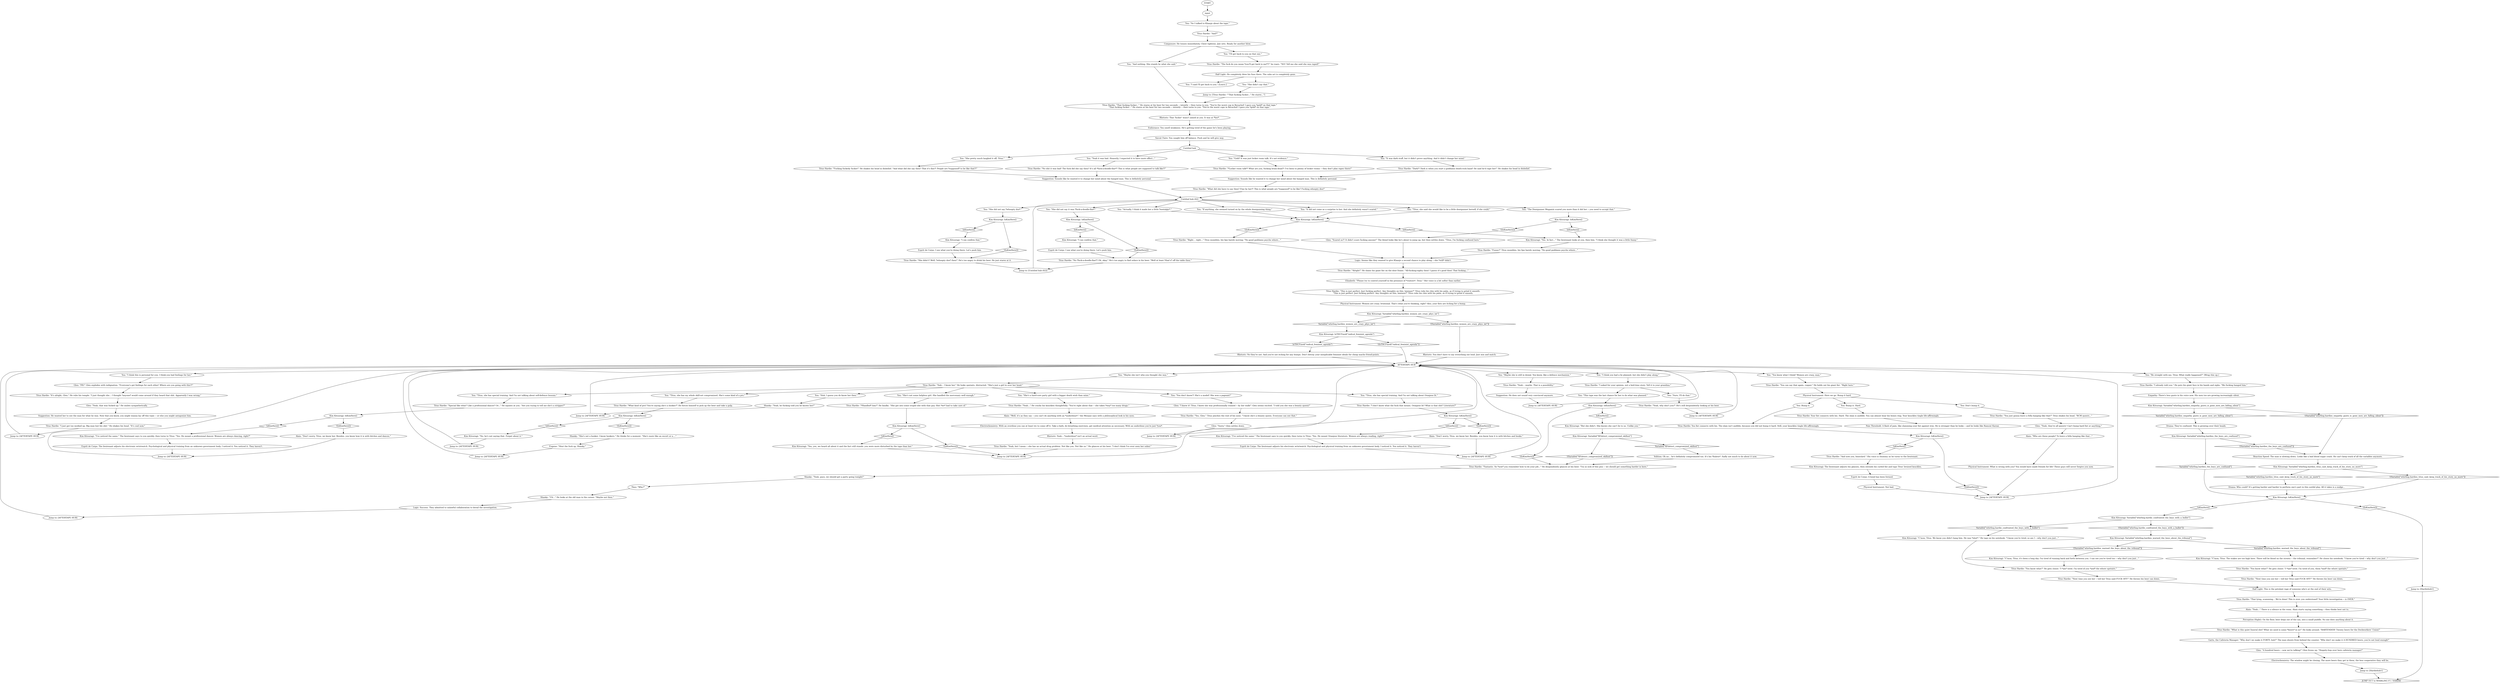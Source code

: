 # WHIRLING F1 / HARDIE AFTER TALKING TO KLAASJE
# * Back from Klaasje.
#* Get the doorgunner mixtape
# ==================================================
digraph G {
	  0 [label="START"];
	  1 [label="input"];
	  2 [label="Titus Hardie: \"Dark?! Dark is when you start a goddamn death-rock band! He said he'd rape her!\" He shakes his head in disbelief."];
	  3 [label="Titus Hardie: \"No shit it was bad! The fuck did she say then? It's all *fuck-a-doodle-fine*? This is what people are supposed to talk like?!\""];
	  4 [label="Esprit de Corps: I see what you're doing there. Let's push him."];
	  5 [label="Jump to: [Untitled hub (02)]"];
	  6 [label="Titus Hardie: \"You can say that again, copper.\" He holds out his giant fist. \"Right here.\""];
	  7 [label="Kim Kitsuragi: IsTHCFixed(\"radical_feminist_agenda\")"];
	  8 [label="IsTHCFixed(\"radical_feminist_agenda\")", shape=diamond];
	  9 [label="!(IsTHCFixed(\"radical_feminist_agenda\"))", shape=diamond];
	  10 [label="Kim Kitsuragi: Variable[\"whirling.hardies_women_are_crazy_phys_int\"]"];
	  11 [label="Variable[\"whirling.hardies_women_are_crazy_phys_int\"]", shape=diamond];
	  12 [label="!(Variable[\"whirling.hardies_women_are_crazy_phys_int\"])", shape=diamond];
	  13 [label="You: \"Sure, I'll do that.\""];
	  14 [label="Theo: \"Why?\""];
	  15 [label="Jump to: [AFTERTAPE HUB]"];
	  16 [label="Esprit de Corps: The lieutenant adjusts his electronic wristwatch. Psychological and physical training from an unknown government body. I noticed it. You noticed it. They haven't."];
	  17 [label="Jump to: [AFTERTAPE HUB]"];
	  18 [label="You: \"So I talked to Klaasje about the tape.\""];
	  19 [label="Kim Kitsuragi: IsKimHere()"];
	  20 [label="IsKimHere()", shape=diamond];
	  21 [label="!(IsKimHere())", shape=diamond];
	  22 [label="Esprit de Corps: I see what you're doing there. Let's push him."];
	  23 [label="Glen: \"Scared us?! It didn't scare fucking anyone!\" The blond looks like he's about to jump up, but then settles down. \"Titus, I'm fucking confused here.\""];
	  24 [label="You: \"Titus, she has my whole skill-set compromised. She's some kind of a pro.\""];
	  25 [label="Glen: \"A hundred beers -- now we're talking!\" Glen livens up. \"Hoppity-hop over here cafeteria manager!\""];
	  26 [label="Kim Kitsuragi: \"I can confirm that.\""];
	  27 [label="You: Don't bump it."];
	  28 [label="Titus Hardie: \"I already told you.\" He puts his giant face in his hands and sighs. \"We fucking hanged him.\""];
	  29 [label="You: \"Huh, I guess you do know her then.\""];
	  30 [label="Jump to: [AFTERTAPE HUB]"];
	  31 [label="Titus Hardie: \"*Handled* him?\" He baulks. \"She got into some stupid shit with that guy. Shit *we* had to take care of.\""];
	  32 [label="Kim Kitsuragi: IsKimHere()"];
	  33 [label="IsKimHere()", shape=diamond];
	  34 [label="!(IsKimHere())", shape=diamond];
	  35 [label="Kim Kitsuragi: \"C'mon, Titus. We know you didn't hang him. He was *shot*.\" He taps on his notebook. \"I know you're tired; so am I -- why don't you just...\""];
	  36 [label="You: \"She pretty much laughed it off, Titus.\""];
	  37 [label="Titus Hardie: \"Fucking fuckedy fucker!\" He shakes his head in disbelief. \"And what did she say then? That it's fine?! People are *supposed* to be like that?!\""];
	  38 [label="You: \"She did not say *whoopty doo*.\""];
	  39 [label="Titus Hardie: \"No *fuck-a-doodle-fine*? Oh, okay.\" He's too angry to find solace in his beer. \"Well at least *that's* off the table then.\""];
	  40 [label="Kim Kitsuragi: IsKimHere()"];
	  41 [label="IsKimHere()", shape=diamond];
	  42 [label="!(IsKimHere())", shape=diamond];
	  43 [label="Alain: \"Who are these people? To leave a fella hanging like that...\""];
	  44 [label="Savoir Faire: You caught him off balance. Push and he will give way."];
	  45 [label="Titus Hardie: \"Yeah, why don't you?\" He's still despondently looking at his beer."];
	  46 [label="Shanky: \"Yeah, guys, we should get a party going tonight!\""];
	  47 [label="Kim Kitsuragi: IsKimHere()"];
	  48 [label="IsKimHere()", shape=diamond];
	  49 [label="!(IsKimHere())", shape=diamond];
	  50 [label="Jump to: [Hardiehub1]"];
	  51 [label="You: \"It did not come as a surprise to her. And she definitely wasn't scared.\""];
	  52 [label="Titus Hardie: \"*Locker room talk*? What are you, fucking brain-dead?! I've been to plenty of locker rooms -- they don't plan rapes there!\""];
	  53 [label="Titus Hardie: \"Nah... I know her.\" He looks upstairs, distracted. \"She's just a girl in over her head.\""];
	  54 [label="You: \"I think this is personal for you. I think you had feelings for her.\""];
	  55 [label="Titus Hardie: \"I asked for your opinion, not a bed-time story. Tell it to your grandma.\""];
	  56 [label="Titus Hardie: \"Fantastic. So *now* you remember how to do your job...\" He despondently glances at his beer. \"I'm so sick of this piss -- we should get something harder in here.\""];
	  57 [label="Titus Hardie: \"What kind of pro? You're saying she's a hooker?\" He forces himself to pick up the beer and take a gulp."];
	  58 [label="Kim Kitsuragi: Variable[\"whirling.hardie_confronted_the_boys_with_a_bullet\"]"];
	  59 [label="Variable[\"whirling.hardie_confronted_the_boys_with_a_bullet\"]", shape=diamond];
	  60 [label="!(Variable[\"whirling.hardie_confronted_the_boys_with_a_bullet\"])", shape=diamond];
	  61 [label="Electrochemistry: The window might be closing. The more beers they get in them, the less cooperative they will be."];
	  62 [label="You: \"Titus, she said she would like to be a little doorgunner herself, if she could.\""];
	  63 [label="Elizabeth: \"Please try to control yourself in the presence of *visitors*, Titus.\" Her voice is a bit softer than earlier."];
	  64 [label="Logic: Seems like they wanted to give Klaasje a second chance to play along -- she *still* didn't."];
	  65 [label="Titus Hardie: \"Right... right...\" Titus mumbles, his lips barely moving: \"No good goddamn psycho whore...\""];
	  66 [label="You: Bump it. Hard."];
	  67 [label="You: \"I said I'll get back to you.\" [Leave.]"];
	  68 [label="Kim Kitsuragi: \"No, he's not saying that. Forget about it.\""];
	  69 [label="Glen: \"Sorry.\" Glen settles down."];
	  70 [label="Jump to: [AFTERTAPE HUB]"];
	  71 [label="Jump to: [AFTERTAPE HUB]"];
	  72 [label="Drama: They're confused. This is growing over their heads."];
	  73 [label="Titus Hardie: \"You know what?\" He gets closer. \"I *am* tired. I'm tired of you *and* the whore upstairs.\""];
	  74 [label="Rhetoric: Yeah... *underdose* isn't an actual word."];
	  75 [label="Untitled hub"];
	  76 [label="Titus Hardie: Your fist connects with his. Hard. The slam is audible. You can almost hear his bones ring. Your knuckles tingle life-affirmingly."];
	  77 [label="Empathy: There's less gusto in his voice now. His men too are growing increasingly silent."];
	  78 [label="Kim Kitsuragi: IsKimHere()"];
	  79 [label="IsKimHere()", shape=diamond];
	  80 [label="!(IsKimHere())", shape=diamond];
	  81 [label="Kim Kitsuragi: Variable[\"XP.detect_compromized_skillset\"]"];
	  82 [label="Variable[\"XP.detect_compromized_skillset\"]", shape=diamond];
	  83 [label="!(Variable[\"XP.detect_compromized_skillset\"])", shape=diamond];
	  84 [label="Shanky: \"Yeah, he fucking told you he knows her!\""];
	  85 [label="You: \"She's a hard-core party girl with a bigger death wish than mine.\""];
	  86 [label="Kim Kitsuragi: IsKimHere()"];
	  87 [label="IsKimHere()", shape=diamond];
	  88 [label="!(IsKimHere())", shape=diamond];
	  89 [label="Jump to: [Hardiehub1]"];
	  90 [label="Titus Hardie: \"What is this quiet funeral shit? What we need is some *beers* in us!\" He looks around. \"BARTENDER! Twenty beers for the Dockworkers' Union!\""];
	  91 [label="Titus Hardie: \"Next time you see her -- tell her Titus said FUCK OFF!\" He throws his beer can down."];
	  92 [label="Kim Kitsuragi: IsKimHere()"];
	  93 [label="IsKimHere()", shape=diamond];
	  94 [label="!(IsKimHere())", shape=diamond];
	  95 [label="You: \"The Doorgunner Megamix scared you more than it did her -- you need to accept that.\""];
	  96 [label="Glen: \"Pft!\" Glen explodes with indignation. \"Everyone's got feelings for each other! Where are you going with this?!\""];
	  97 [label="You: \"This tape was the last chance for her to do what was planned.\""];
	  98 [label="Kim Kitsuragi: IsKimHere()"];
	  99 [label="IsKimHere()", shape=diamond];
	  100 [label="!(IsKimHere())", shape=diamond];
	  101 [label="You: \"You don't know?! She's a model! She won a pageant!\""];
	  102 [label="Reaction Speed: The man is slowing down. Looks like a bad blood sugar crash. He can't keep track of all the variables anymore."];
	  103 [label="Drama: Who could? It's getting harder and harder to perform one's part in this sordid play. All it takes is a nudge..."];
	  104 [label="Titus Hardie: \"You know what?\" He gets closer. \"I *am* tired. I'm tired of you, them *and* the whore upstairs.\""];
	  105 [label="You: \"Yeah it was bad. Honestly, I expected it to have more effect...\""];
	  106 [label="You: \"She did not say it was *fuck-a-doodle-fine*.\""];
	  107 [label="Titus Hardie: \"Yeah... maybe. That is a possibility.\""];
	  108 [label="Half Light: This is the petulant rage of someone who's at the end of their wits."];
	  109 [label="Jump to: [AFTERTAPE HUB]"];
	  110 [label="Glen: \"I knew it! Titus, I knew she was professionally trained -- by her walk!\" Glen seems excited. \"I told you she was a beauty queen!\""];
	  111 [label="Kim Kitsuragi: IsKimHere()"];
	  112 [label="IsKimHere()", shape=diamond];
	  113 [label="!(IsKimHere())", shape=diamond];
	  114 [label="Jump to: [AFTERTAPE HUB]"];
	  115 [label="You: \"Gold? It was just locker room talk. It's not evidence.\""];
	  116 [label="Suggestion: Sounds like he wanted it to change her mind about the hanged man. This is definitely personal."];
	  117 [label="Kim Kitsuragi: IsKimHere()"];
	  118 [label="IsKimHere()", shape=diamond];
	  119 [label="!(IsKimHere())", shape=diamond];
	  120 [label="Kim Kitsuragi: \"But she didn't. She knows she can't lie to us. Unlike you.\""];
	  121 [label="Physical Instrument: Here we go. Bump it hard."];
	  122 [label="You: \"Titus, she has special training. And I'm not talking about Oranjese lit.\""];
	  123 [label="You: \"Actually, I think it made her a little *nostalgic*.\""];
	  124 [label="You: \"If anything, she seemed turned on by the whole doorgunning thing.\""];
	  125 [label="You: \"You know what I think? Women are crazy, man.\""];
	  126 [label="Alain: \"Don't worry, Titus, we know her. Besides, you know how it is with bitches and books.\""];
	  127 [label="You: \"She's not some helpless girl. She handled the mercenary well enough.\""];
	  128 [label="Garte, the Cafeteria Manager: \"Why don't we make it FORTY, huh?\" The man shouts from behind the counter. \"Why don't we make it A HUNDRED beers, you're not loud enough!\""];
	  129 [label="You: \"And nothing. She stands by what she said.\""];
	  130 [label="Endurance: You smell weakness. He's getting tired of the game he's been playing."];
	  131 [label="You: Bump it."];
	  132 [label="Esprit de Corps: A bond has been formed."];
	  133 [label="You: \"I'll get back to you on that one.\""];
	  134 [label="Rhetoric: You don't have to say everything out loud. Just mix and match."];
	  135 [label="Logic: Success. They admitted to unlawful collaboration to derail the investigation."];
	  136 [label="Jump to: [AFTERTAPE HUB]"];
	  137 [label="Alain: \"Well, it's as they say -- you can't do anything with an *underdose*,\" the Mesque says with a philosophical look in his eyes."];
	  138 [label="Electrochemistry: With an overdose you can at least try to come off it. Take a bath, do breathing exercises, get medical attention as necessary. With an underdose you're just *you*."];
	  139 [label="Kim Kitsuragi: Variable[\"whirling.hardies_empathy_gusto_is_gone_men_are_falling_silent\"]"];
	  140 [label="Variable[\"whirling.hardies_empathy_gusto_is_gone_men_are_falling_silent\"]", shape=diamond];
	  141 [label="!(Variable[\"whirling.hardies_empathy_gusto_is_gone_men_are_falling_silent\"])", shape=diamond];
	  142 [label="Untitled hub (02)"];
	  143 [label="Titus Hardie: \"You just gonna leave a fella hanging like that?\" Titus shakes his head. \"RCM queers...\""];
	  144 [label="Pain Threshold: A flash of pain, like slamming your fist against iron. He is stronger than he looks -- and he looks like Ramout Karzai."];
	  145 [label="Titus Hardie: \"The fuck do you mean *you'll get back to me*?!\" he roars. \"NO! Tell me she said she was raped!\""];
	  146 [label="Glen: \"Yeah, that was fucked up.\" He smiles sympathetically."];
	  147 [label="Kim Kitsuragi: IsKimHere()"];
	  148 [label="IsKimHere()", shape=diamond];
	  149 [label="!(IsKimHere())", shape=diamond];
	  150 [label="Kim Kitsuragi: \"I've noticed the same.\" The lieutenant says to you quickly, then turns to Titus: \"Yes. He meant Oranjese literature. Women are always reading, right?\""];
	  151 [label="Jump to: [AFTERTAPE HUB]"];
	  152 [label="Titus Hardie: \"And?\""];
	  153 [label="Rhetoric: That 'fucker' wasn't aimed at you. It was at *her*."];
	  154 [label="Titus Hardie: \"Alright!\" He slams his giant fist on the door frame. \"All-fucking-righty then! I guess it's good then! That fucking...\""];
	  155 [label="Jump to: [AFTERTAPE HUB]"];
	  156 [label="Rhetoric: No they're not. And you're not itching for any bumps. Don't betray your inexplicable feminist ideals for cheap macho friend-points."];
	  157 [label="Titus Hardie: \"I just got too worked up. Big man lost his shit.\" He shakes his head. \"It's cool now.\""];
	  158 [label="Volition: Oh no... he's definitely compromised too. It's his *hubris*. Sadly not much to do about it now."];
	  159 [label="Physical Instrument: Not bad."];
	  160 [label="Shanky: \"She's not a hooker. I know hookers.\" He thinks for a moment. \"She's more like an escort or a....\""];
	  161 [label="Titus Hardie: \"Funny?\" Titus mumbles, his lips barely moving: \"No good goddamn psycho whore...\""];
	  162 [label="Perception (Sight): On the floor, beer drips out of the can, into a small puddle. No one does anything about it."];
	  163 [label="You: \"She didn't say that.\""];
	  164 [label="Jump to: [AFTERTAPE HUB]"];
	  165 [label="You: \"Titus, she has special training. And I'm not talking about self-defence lessons.\""];
	  166 [label="Kim Kitsuragi: Variable[\"whirling.hardies_the_boys_are_confused\"]"];
	  167 [label="Variable[\"whirling.hardies_the_boys_are_confused\"]", shape=diamond];
	  168 [label="!(Variable[\"whirling.hardies_the_boys_are_confused\"])", shape=diamond];
	  169 [label="Titus Hardie: \"That lying, scamming... We're done! This is over, you understand? Your little investigation -- is OVER.\""];
	  170 [label="Kim Kitsuragi: \"C'mon, Titus. The stakes are too high here. There will be blood on the streets -- the tribunal, remember?\" He closes his notebook. \"I know you're tired -- why don't you just...\""];
	  171 [label="Titus Hardie: \"That fucking fucker...\" He stares at his beer for two seconds -- intently -- then turns to you. \"You're the worst cop in Revachol! I gave you *gold* on that tape.\"\n\"That fucking fucker...\" He stares at his beer for two seconds -- intently -- then turns to you. \"You're the worst cops in Revachol! I gave you *gold* on that tape.\""];
	  172 [label="Kim Kitsuragi: \"I can confirm that.\""];
	  173 [label="You: \"Maybe she isn't who you thought she was.\""];
	  174 [label="Titus Hardie: You fist connects with his. The slam isn't audible, because you did not bump it hard. Still, your knuckles tingle life-affirmingly."];
	  175 [label="Half Light: He completely blew his fuse there. The calm act is completely gone."];
	  176 [label="Shanky: \"Uh...\" He looks at the old man in the corner. \"Maybe not then.\""];
	  177 [label="Titus Hardie: \"I don't know what the fuck that means. Oranjese lit? What is that shit? Literature?\""];
	  178 [label="Esprit de Corps: The lieutenant adjusts his electronic wristwatch. Psychological and physical training from an unknown government body. I noticed it. You noticed it. They haven't."];
	  179 [label="Kim Kitsuragi: \"I've noticed the same.\" The lieutenant says to you quickly, then turns to Titus: \"Yes. He meant a professional dancer. Women are always dancing, right?\""];
	  180 [label="Titus Hardie: \"Yeah...\" He cracks his knuckles thoughtfully. \"You're right about that -- she takes *way* too many drugs.\""];
	  181 [label="Titus Hardie: \"What did she have to say then? Fine by her?! This is what people are *supposed* to be like? Fucking whoopty doo!\""];
	  182 [label="Suggestion: He does not sound very convinced anymore."];
	  183 [label="Titus Hardie: \"And now you, binoclard.\" His voice is chummy as he turns to the lieutenant."];
	  184 [label="You: \"I think you had a lie planned, but she didn't play along.\""];
	  185 [label="Titus Hardie: \"Special like what? Like a professional dancer? Or...\" He squints at you. \"Are you trying to tell me she's a stripper?\""];
	  186 [label="Alain: \"Don't worry, Titus, we know her. Besides, you know how it is with bitches and dances.\""];
	  187 [label="Eugene: \"Shut the fuck up, Shanky.\""];
	  188 [label="Titus Hardie: \"Yeah, but I mean -- she has an actual drug problem. Not like you. Not like us.\" He glances at his beer. \"I don't think I've ever seen her sober.\""];
	  189 [label="Kim Kitsuragi: Variable[\"whirling.hardies_warned_the_boys_about_the_tribunal\"]"];
	  190 [label="Variable[\"whirling.hardies_warned_the_boys_about_the_tribunal\"]", shape=diamond];
	  191 [label="!(Variable[\"whirling.hardies_warned_the_boys_about_the_tribunal\"])", shape=diamond];
	  192 [label="Titus Hardie: \"She didn't? Well, *whoopty doo* then!\" He's too angry to drink his beer. He just stares at it."];
	  193 [label="Kim Kitsuragi: The lieutenant adjusts his glasses, then extends his curled fist and taps Titus' bruised knuckles."];
	  194 [label="Titus Hardie: \"It's alright, Glen.\" He rubs his temple. \"I just thought she... I thought *anyone* would come around if they heard that shit. Apparently I was wrong.\""];
	  195 [label="Physical Instrument: What is wrong with you? You would have made friends for life! These guys will never forgive you now."];
	  196 [label="Titus Hardie: \"Yes, Glen.\" Titus pinches the root of his nose. \"I know she's a beauty queen. Everyone can see that.\""];
	  197 [label="Kim Kitsuragi: \"Yes, yes, we heard all about it and the fact still stands: you were more disturbed by the tape than her.\""];
	  198 [label="Kim Kitsuragi: Variable[\"whirling.hardies_titus_cant_keep_track_of_his_story_no_more\"]"];
	  199 [label="Variable[\"whirling.hardies_titus_cant_keep_track_of_his_story_no_more\"]", shape=diamond];
	  200 [label="!(Variable[\"whirling.hardies_titus_cant_keep_track_of_his_story_no_more\"])", shape=diamond];
	  201 [label="Titus Hardie: \"Next time you see her -- tell her Titus said FUCK OFF!\" He throws his beer can down."];
	  202 [label="You: \"It was dark stuff, but it didn't prove anything. And it didn't change her mind.\""];
	  203 [label="Suggestion: Sounds like he wanted it to change her mind about the hanged man. This is definitely personal."];
	  204 [label="Titus Hardie: \"This is just perfect. Just fucking perfect. Any thoughts on this, lawman?\" Titus rubs his chin with his palm, as if trying to grind it smooth.\n\"This is just perfect. Just fucking perfect. Any thoughts on this, lawmen?\" Titus rubs his chin with his palm, as if trying to grind it smooth."];
	  205 [label="AFTERTAPE HUB"];
	  206 [label="You: \"Maybe she is still in denial. You know, like a defence mechanism.\""];
	  207 [label="Jump to: [AFTERTAPE HUB]"];
	  208 [label="Glen: \"Yeah, they're all queers! Can't bump hard fist or anything.\""];
	  209 [label="Jump to: [Titus Hardie: \"\"That fucking fucker...\" He stares...\"]"];
	  210 [label="Suggestion: He wanted her to see the man for what he was. Now that you know, you might wanna lay off this topic -- or else you might antagonize him."];
	  211 [label="Kim Kitsuragi: \"C'mon, Titus, it's been a long day. I'm tired of running back and forth between you. I can see you're tired too -- why don't you just...\""];
	  212 [label="Alain: \"Yeah...\" There is a silence in the room. Alain starts saying something -- then thinks best not to."];
	  213 [label="Composure: He tenses immediately. Chest tightens. Jaw sets. Ready for another blow."];
	  214 [label="Kim Kitsuragi: \"Yes. In fact...\" The lieutenant looks at you, then him. \"I think she thought it was a little funny.\""];
	  216 [label="Physical Instrument: Women are crazy. Irrational. That's what you're thinking, right? Also, your fists are itching for a bump."];
	  217 [label="You: \"Be straight with me, Titus: What really happened?\" (Wrap this up.)"];
	  6400161 [label="JUMP OUT to WHIRLING F1 / HARDIE", shape=diamond];
	  0 -> 1
	  1 -> 18
	  2 -> 116
	  3 -> 203
	  4 -> 192
	  5 -> 142
	  6 -> 121
	  7 -> 8
	  7 -> 9
	  8 -> 156
	  9 -> 205
	  10 -> 11
	  10 -> 12
	  11 -> 7
	  12 -> 134
	  13 -> 45
	  14 -> 176
	  15 -> 205
	  16 -> 70
	  17 -> 205
	  18 -> 152
	  19 -> 20
	  19 -> 21
	  20 -> 214
	  21 -> 65
	  22 -> 39
	  23 -> 64
	  24 -> 57
	  25 -> 61
	  26 -> 4
	  27 -> 143
	  28 -> 77
	  29 -> 84
	  30 -> 205
	  31 -> 32
	  32 -> 33
	  32 -> 34
	  33 -> 197
	  34 -> 151
	  35 -> 73
	  36 -> 37
	  37 -> 203
	  38 -> 92
	  39 -> 5
	  40 -> 41
	  40 -> 42
	  41 -> 183
	  42 -> 207
	  43 -> 195
	  44 -> 75
	  45 -> 109
	  46 -> 14
	  47 -> 48
	  47 -> 49
	  48 -> 150
	  49 -> 126
	  50 -> 6400161
	  51 -> 19
	  52 -> 116
	  53 -> 101
	  53 -> 165
	  53 -> 85
	  53 -> 24
	  53 -> 122
	  53 -> 29
	  53 -> 127
	  54 -> 96
	  55 -> 97
	  55 -> 13
	  56 -> 46
	  57 -> 147
	  58 -> 59
	  58 -> 60
	  59 -> 35
	  60 -> 189
	  61 -> 50
	  62 -> 19
	  63 -> 204
	  64 -> 154
	  65 -> 64
	  66 -> 76
	  68 -> 114
	  69 -> 155
	  70 -> 205
	  71 -> 205
	  72 -> 166
	  73 -> 201
	  74 -> 188
	  75 -> 105
	  75 -> 202
	  75 -> 115
	  75 -> 36
	  76 -> 144
	  77 -> 139
	  78 -> 80
	  78 -> 79
	  79 -> 120
	  80 -> 56
	  81 -> 82
	  81 -> 83
	  82 -> 158
	  83 -> 56
	  84 -> 71
	  85 -> 180
	  86 -> 88
	  86 -> 87
	  87 -> 58
	  88 -> 89
	  89 -> 6400161
	  90 -> 128
	  91 -> 108
	  92 -> 93
	  92 -> 94
	  93 -> 26
	  94 -> 192
	  95 -> 98
	  96 -> 194
	  97 -> 78
	  98 -> 99
	  98 -> 100
	  99 -> 214
	  100 -> 23
	  101 -> 110
	  102 -> 198
	  103 -> 86
	  104 -> 91
	  105 -> 3
	  106 -> 117
	  107 -> 182
	  108 -> 169
	  109 -> 205
	  110 -> 196
	  111 -> 112
	  111 -> 113
	  112 -> 179
	  113 -> 186
	  114 -> 205
	  115 -> 52
	  116 -> 181
	  117 -> 118
	  117 -> 119
	  118 -> 172
	  119 -> 39
	  120 -> 81
	  121 -> 27
	  121 -> 66
	  121 -> 131
	  122 -> 177
	  123 -> 19
	  124 -> 19
	  125 -> 6
	  126 -> 30
	  127 -> 31
	  128 -> 25
	  129 -> 171
	  130 -> 44
	  131 -> 174
	  132 -> 159
	  133 -> 145
	  134 -> 205
	  135 -> 15
	  136 -> 205
	  137 -> 138
	  138 -> 74
	  139 -> 140
	  139 -> 141
	  140 -> 72
	  141 -> 102
	  142 -> 38
	  142 -> 106
	  142 -> 51
	  142 -> 123
	  142 -> 124
	  142 -> 62
	  142 -> 95
	  143 -> 208
	  144 -> 40
	  145 -> 175
	  146 -> 210
	  147 -> 148
	  147 -> 149
	  148 -> 68
	  149 -> 160
	  150 -> 178
	  151 -> 205
	  152 -> 213
	  153 -> 130
	  154 -> 63
	  155 -> 205
	  156 -> 205
	  157 -> 164
	  158 -> 56
	  159 -> 207
	  160 -> 187
	  161 -> 64
	  162 -> 90
	  163 -> 209
	  164 -> 205
	  165 -> 185
	  166 -> 168
	  166 -> 167
	  167 -> 86
	  168 -> 102
	  169 -> 212
	  170 -> 104
	  171 -> 153
	  172 -> 22
	  173 -> 53
	  174 -> 40
	  175 -> 67
	  175 -> 163
	  176 -> 135
	  177 -> 47
	  178 -> 30
	  179 -> 16
	  180 -> 137
	  181 -> 142
	  182 -> 136
	  183 -> 193
	  184 -> 55
	  185 -> 111
	  186 -> 70
	  187 -> 17
	  188 -> 151
	  189 -> 190
	  189 -> 191
	  190 -> 170
	  191 -> 211
	  192 -> 5
	  193 -> 132
	  194 -> 146
	  195 -> 207
	  196 -> 69
	  197 -> 151
	  198 -> 200
	  198 -> 199
	  199 -> 103
	  200 -> 86
	  201 -> 108
	  202 -> 2
	  203 -> 142
	  204 -> 216
	  205 -> 173
	  205 -> 206
	  205 -> 54
	  205 -> 184
	  205 -> 217
	  205 -> 125
	  206 -> 107
	  207 -> 205
	  208 -> 43
	  209 -> 171
	  210 -> 157
	  211 -> 73
	  212 -> 162
	  213 -> 129
	  213 -> 133
	  214 -> 161
	  216 -> 10
	  217 -> 28
}

